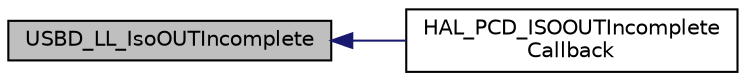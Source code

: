 digraph "USBD_LL_IsoOUTIncomplete"
{
  edge [fontname="Helvetica",fontsize="10",labelfontname="Helvetica",labelfontsize="10"];
  node [fontname="Helvetica",fontsize="10",shape=record];
  rankdir="LR";
  Node80 [label="USBD_LL_IsoOUTIncomplete",height=0.2,width=0.4,color="black", fillcolor="grey75", style="filled", fontcolor="black"];
  Node80 -> Node81 [dir="back",color="midnightblue",fontsize="10",style="solid",fontname="Helvetica"];
  Node81 [label="HAL_PCD_ISOOUTIncomplete\lCallback",height=0.2,width=0.4,color="black", fillcolor="white", style="filled",URL="$group___p_c_d___exported___functions___group2.html#ga4274f129d782f0a3c9a10b5bbe022cd4",tooltip="ISOOUTIncomplete callback. "];
}
